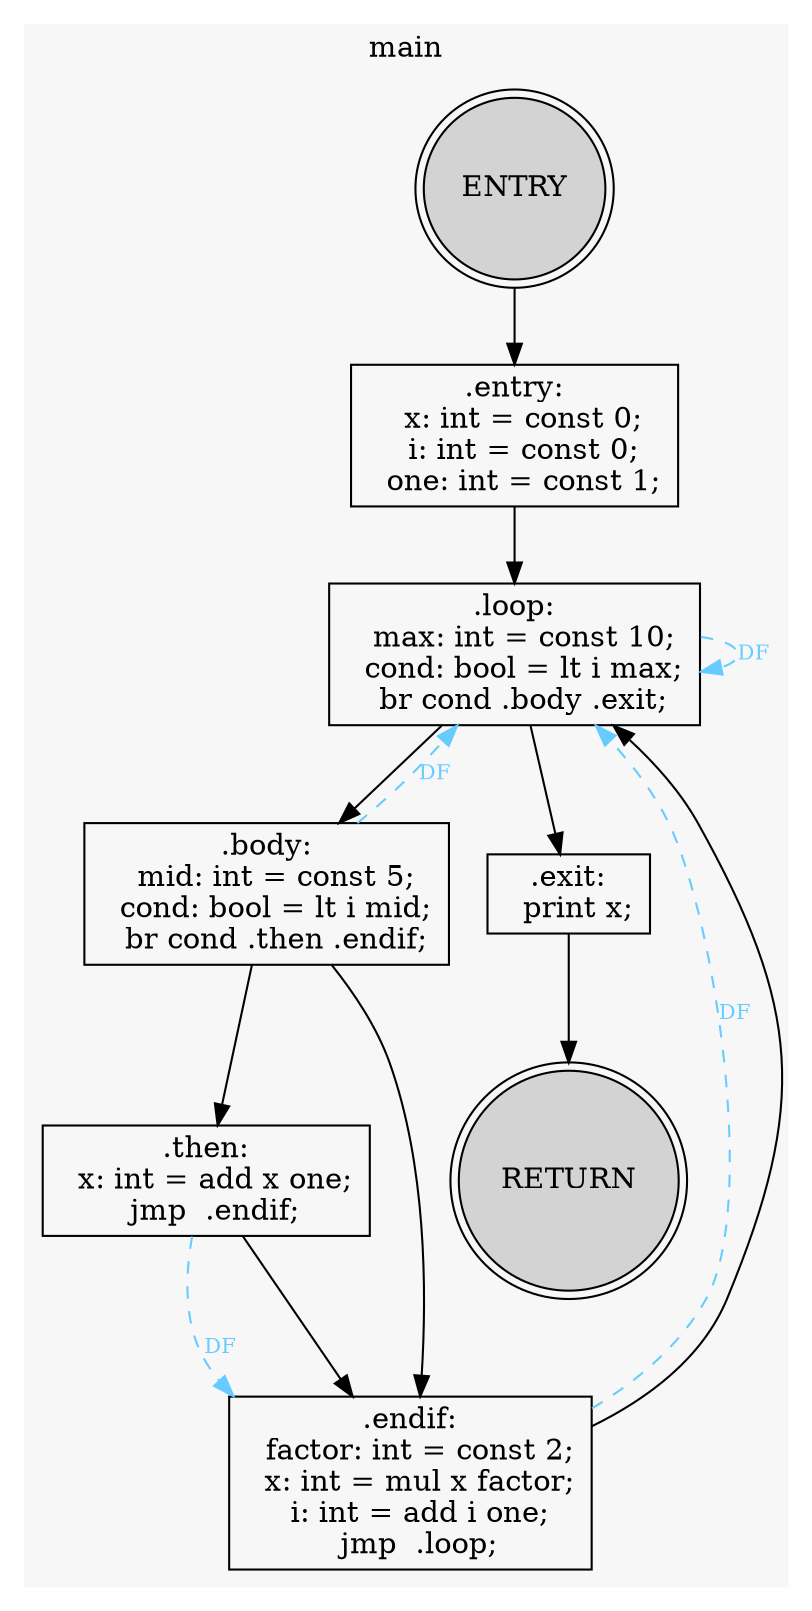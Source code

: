 // Control Flow Graph
digraph CFG {
	subgraph cluster_main {
		label=main
		color="#f7f7f7"
		style=filled
		rankdir=TB
		FUNC_main_NODE_ENTRY [label=ENTRY fillcolor=lightgray shape=doublecircle style=filled]
		FUNC_main_NODE_ENTRY -> FUNC_main_NODE_entry
		FUNC_main_NODE_entry [label=".entry:
  x: int = const 0;
  i: int = const 0;
  one: int = const 1;" shape=box]
		FUNC_main_NODE_entry -> FUNC_main_NODE_loop
		FUNC_main_NODE_loop [label=".loop:
  max: int = const 10;
  cond: bool = lt i max;
  br cond .body .exit;" shape=box]
		FUNC_main_NODE_loop -> FUNC_main_NODE_loop [label=DF color="#66ccff" constraint=false fontcolor="#66ccff" fontsize=10 style=dashed]
		FUNC_main_NODE_loop -> FUNC_main_NODE_body
		FUNC_main_NODE_loop -> FUNC_main_NODE_exit
		FUNC_main_NODE_body [label=".body:
  mid: int = const 5;
  cond: bool = lt i mid;
  br cond .then .endif;" shape=box]
		FUNC_main_NODE_body -> FUNC_main_NODE_loop [label=DF color="#66ccff" constraint=false fontcolor="#66ccff" fontsize=10 style=dashed]
		FUNC_main_NODE_body -> FUNC_main_NODE_then
		FUNC_main_NODE_body -> FUNC_main_NODE_endif
		FUNC_main_NODE_then [label=".then:
  x: int = add x one;
  jmp  .endif;" shape=box]
		FUNC_main_NODE_then -> FUNC_main_NODE_endif [label=DF color="#66ccff" constraint=false fontcolor="#66ccff" fontsize=10 style=dashed]
		FUNC_main_NODE_then -> FUNC_main_NODE_endif
		FUNC_main_NODE_endif [label=".endif:
  factor: int = const 2;
  x: int = mul x factor;
  i: int = add i one;
  jmp  .loop;" shape=box]
		FUNC_main_NODE_endif -> FUNC_main_NODE_loop [label=DF color="#66ccff" constraint=false fontcolor="#66ccff" fontsize=10 style=dashed]
		FUNC_main_NODE_endif -> FUNC_main_NODE_loop
		FUNC_main_NODE_exit [label=".exit:
  print x;" shape=box]
		FUNC_main_NODE_exit -> FUNC_main_NODE_RETURN
		FUNC_main_NODE_RETURN [label=RETURN fillcolor=lightgray shape=doublecircle style=filled]
	}
}
